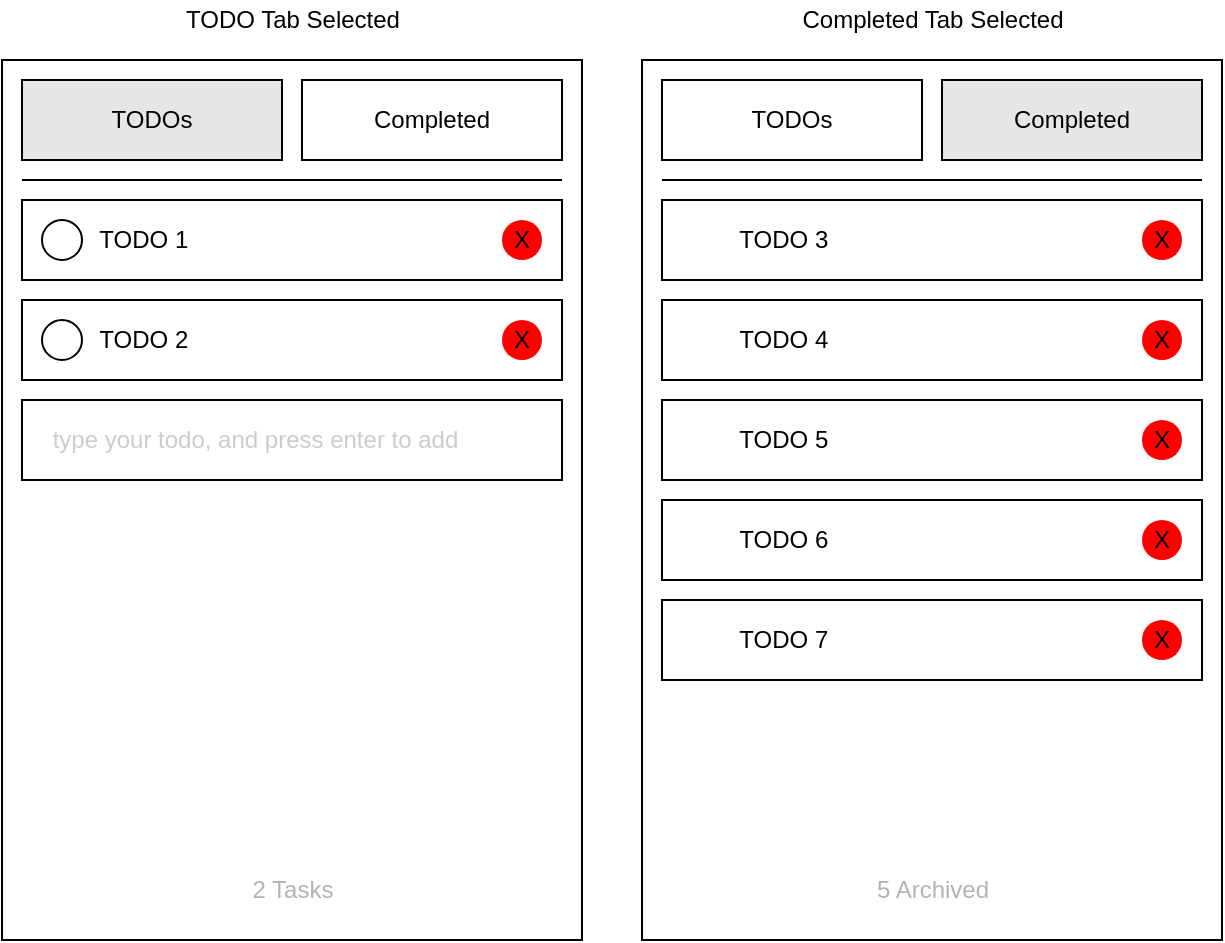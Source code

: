 <mxfile version="12.9.14" type="device"><diagram id="LMryp87ybBae73if7QAA" name="Page-1"><mxGraphModel dx="1426" dy="777" grid="1" gridSize="10" guides="1" tooltips="1" connect="1" arrows="1" fold="1" page="1" pageScale="1" pageWidth="850" pageHeight="1100" math="0" shadow="0"><root><mxCell id="0"/><mxCell id="1" parent="0"/><mxCell id="IFOmkmG8Ogmjg7rHK9Au-1" value="" style="rounded=0;whiteSpace=wrap;html=1;" vertex="1" parent="1"><mxGeometry x="120" y="200" width="290" height="440" as="geometry"/></mxCell><mxCell id="IFOmkmG8Ogmjg7rHK9Au-2" value="TODOs" style="rounded=0;whiteSpace=wrap;html=1;fillColor=#E6E6E6;" vertex="1" parent="1"><mxGeometry x="130" y="210" width="130" height="40" as="geometry"/></mxCell><mxCell id="IFOmkmG8Ogmjg7rHK9Au-3" value="Completed" style="rounded=0;whiteSpace=wrap;html=1;" vertex="1" parent="1"><mxGeometry x="270" y="210" width="130" height="40" as="geometry"/></mxCell><mxCell id="IFOmkmG8Ogmjg7rHK9Au-4" value="" style="endArrow=none;html=1;" edge="1" parent="1"><mxGeometry width="50" height="50" relative="1" as="geometry"><mxPoint x="130" y="260" as="sourcePoint"/><mxPoint x="400" y="260" as="targetPoint"/></mxGeometry></mxCell><mxCell id="IFOmkmG8Ogmjg7rHK9Au-10" value="&lt;font color=&quot;#cccccc&quot;&gt;&amp;nbsp; &amp;nbsp; type your todo, and press enter to add&lt;/font&gt;" style="rounded=0;whiteSpace=wrap;html=1;align=left;" vertex="1" parent="1"><mxGeometry x="130" y="370" width="270" height="40" as="geometry"/></mxCell><mxCell id="IFOmkmG8Ogmjg7rHK9Au-18" value="" style="group" vertex="1" connectable="0" parent="1"><mxGeometry x="130" y="270" width="270" height="40" as="geometry"/></mxCell><mxCell id="IFOmkmG8Ogmjg7rHK9Au-5" value="&amp;nbsp; &amp;nbsp; &amp;nbsp; &amp;nbsp; &amp;nbsp; &amp;nbsp;TODO 1" style="rounded=0;whiteSpace=wrap;html=1;align=left;" vertex="1" parent="IFOmkmG8Ogmjg7rHK9Au-18"><mxGeometry width="270" height="40" as="geometry"/></mxCell><mxCell id="IFOmkmG8Ogmjg7rHK9Au-11" value="X" style="ellipse;whiteSpace=wrap;html=1;aspect=fixed;fillColor=#FF0000;strokeColor=none;" vertex="1" parent="IFOmkmG8Ogmjg7rHK9Au-18"><mxGeometry x="240" y="10" width="20" height="20" as="geometry"/></mxCell><mxCell id="IFOmkmG8Ogmjg7rHK9Au-14" value="" style="ellipse;whiteSpace=wrap;html=1;aspect=fixed;fillColor=none;strokeColor=#000000;" vertex="1" parent="IFOmkmG8Ogmjg7rHK9Au-18"><mxGeometry x="10" y="10" width="20" height="20" as="geometry"/></mxCell><mxCell id="IFOmkmG8Ogmjg7rHK9Au-19" value="" style="group" vertex="1" connectable="0" parent="1"><mxGeometry x="130" y="320" width="270" height="40" as="geometry"/></mxCell><mxCell id="IFOmkmG8Ogmjg7rHK9Au-20" value="&amp;nbsp; &amp;nbsp; &amp;nbsp; &amp;nbsp; &amp;nbsp; &amp;nbsp;TODO 2" style="rounded=0;whiteSpace=wrap;html=1;align=left;" vertex="1" parent="IFOmkmG8Ogmjg7rHK9Au-19"><mxGeometry width="270" height="40" as="geometry"/></mxCell><mxCell id="IFOmkmG8Ogmjg7rHK9Au-21" value="X" style="ellipse;whiteSpace=wrap;html=1;aspect=fixed;fillColor=#FF0000;strokeColor=none;" vertex="1" parent="IFOmkmG8Ogmjg7rHK9Au-19"><mxGeometry x="240" y="10" width="20" height="20" as="geometry"/></mxCell><mxCell id="IFOmkmG8Ogmjg7rHK9Au-22" value="" style="ellipse;whiteSpace=wrap;html=1;aspect=fixed;fillColor=none;strokeColor=#000000;" vertex="1" parent="IFOmkmG8Ogmjg7rHK9Au-19"><mxGeometry x="10" y="10" width="20" height="20" as="geometry"/></mxCell><mxCell id="IFOmkmG8Ogmjg7rHK9Au-23" value="2 Tasks" style="text;html=1;align=center;verticalAlign=middle;resizable=0;points=[];autosize=1;fontColor=#B3B3B3;" vertex="1" parent="1"><mxGeometry x="235" y="605" width="60" height="20" as="geometry"/></mxCell><mxCell id="IFOmkmG8Ogmjg7rHK9Au-24" value="" style="rounded=0;whiteSpace=wrap;html=1;" vertex="1" parent="1"><mxGeometry x="440" y="200" width="290" height="440" as="geometry"/></mxCell><mxCell id="IFOmkmG8Ogmjg7rHK9Au-25" value="Completed" style="rounded=0;whiteSpace=wrap;html=1;fillColor=#E6E6E6;" vertex="1" parent="1"><mxGeometry x="590" y="210" width="130" height="40" as="geometry"/></mxCell><mxCell id="IFOmkmG8Ogmjg7rHK9Au-26" value="TODOs" style="rounded=0;whiteSpace=wrap;html=1;" vertex="1" parent="1"><mxGeometry x="450" y="210" width="130" height="40" as="geometry"/></mxCell><mxCell id="IFOmkmG8Ogmjg7rHK9Au-27" value="" style="endArrow=none;html=1;" edge="1" parent="1"><mxGeometry width="50" height="50" relative="1" as="geometry"><mxPoint x="450" y="260" as="sourcePoint"/><mxPoint x="720" y="260" as="targetPoint"/></mxGeometry></mxCell><mxCell id="IFOmkmG8Ogmjg7rHK9Au-33" value="" style="group" vertex="1" connectable="0" parent="1"><mxGeometry x="450" y="270" width="270" height="40" as="geometry"/></mxCell><mxCell id="IFOmkmG8Ogmjg7rHK9Au-34" value="&amp;nbsp; &amp;nbsp; &amp;nbsp; &amp;nbsp; &amp;nbsp; &amp;nbsp;TODO 3" style="rounded=0;whiteSpace=wrap;html=1;align=left;" vertex="1" parent="IFOmkmG8Ogmjg7rHK9Au-33"><mxGeometry width="270" height="40" as="geometry"/></mxCell><mxCell id="IFOmkmG8Ogmjg7rHK9Au-35" value="X" style="ellipse;whiteSpace=wrap;html=1;aspect=fixed;fillColor=#FF0000;strokeColor=none;" vertex="1" parent="IFOmkmG8Ogmjg7rHK9Au-33"><mxGeometry x="240" y="10" width="20" height="20" as="geometry"/></mxCell><mxCell id="IFOmkmG8Ogmjg7rHK9Au-40" value="" style="shape=image;html=1;verticalAlign=top;verticalLabelPosition=bottom;labelBackgroundColor=#ffffff;imageAspect=0;aspect=fixed;image=https://cdn4.iconfinder.com/data/icons/core-ui-outlined/32/outlined_button_tick-128.png;strokeColor=#000000;fillColor=none;fontColor=#B3B3B3;" vertex="1" parent="IFOmkmG8Ogmjg7rHK9Au-33"><mxGeometry x="7" y="6" width="28" height="28" as="geometry"/></mxCell><mxCell id="IFOmkmG8Ogmjg7rHK9Au-37" value="5 Archived" style="text;html=1;align=center;verticalAlign=middle;resizable=0;points=[];autosize=1;fontColor=#B3B3B3;" vertex="1" parent="1"><mxGeometry x="550" y="605" width="70" height="20" as="geometry"/></mxCell><mxCell id="IFOmkmG8Ogmjg7rHK9Au-41" value="" style="group" vertex="1" connectable="0" parent="1"><mxGeometry x="450" y="320" width="270" height="40" as="geometry"/></mxCell><mxCell id="IFOmkmG8Ogmjg7rHK9Au-42" value="&amp;nbsp; &amp;nbsp; &amp;nbsp; &amp;nbsp; &amp;nbsp; &amp;nbsp;TODO 4" style="rounded=0;whiteSpace=wrap;html=1;align=left;" vertex="1" parent="IFOmkmG8Ogmjg7rHK9Au-41"><mxGeometry width="270" height="40" as="geometry"/></mxCell><mxCell id="IFOmkmG8Ogmjg7rHK9Au-43" value="X" style="ellipse;whiteSpace=wrap;html=1;aspect=fixed;fillColor=#FF0000;strokeColor=none;" vertex="1" parent="IFOmkmG8Ogmjg7rHK9Au-41"><mxGeometry x="240" y="10" width="20" height="20" as="geometry"/></mxCell><mxCell id="IFOmkmG8Ogmjg7rHK9Au-44" value="" style="shape=image;html=1;verticalAlign=top;verticalLabelPosition=bottom;labelBackgroundColor=#ffffff;imageAspect=0;aspect=fixed;image=https://cdn4.iconfinder.com/data/icons/core-ui-outlined/32/outlined_button_tick-128.png;strokeColor=#000000;fillColor=none;fontColor=#B3B3B3;" vertex="1" parent="IFOmkmG8Ogmjg7rHK9Au-41"><mxGeometry x="7" y="6" width="28" height="28" as="geometry"/></mxCell><mxCell id="IFOmkmG8Ogmjg7rHK9Au-45" value="" style="group" vertex="1" connectable="0" parent="1"><mxGeometry x="450" y="370" width="270" height="40" as="geometry"/></mxCell><mxCell id="IFOmkmG8Ogmjg7rHK9Au-46" value="&amp;nbsp; &amp;nbsp; &amp;nbsp; &amp;nbsp; &amp;nbsp; &amp;nbsp;TODO 5" style="rounded=0;whiteSpace=wrap;html=1;align=left;" vertex="1" parent="IFOmkmG8Ogmjg7rHK9Au-45"><mxGeometry width="270" height="40" as="geometry"/></mxCell><mxCell id="IFOmkmG8Ogmjg7rHK9Au-47" value="X" style="ellipse;whiteSpace=wrap;html=1;aspect=fixed;fillColor=#FF0000;strokeColor=none;" vertex="1" parent="IFOmkmG8Ogmjg7rHK9Au-45"><mxGeometry x="240" y="10" width="20" height="20" as="geometry"/></mxCell><mxCell id="IFOmkmG8Ogmjg7rHK9Au-48" value="" style="shape=image;html=1;verticalAlign=top;verticalLabelPosition=bottom;labelBackgroundColor=#ffffff;imageAspect=0;aspect=fixed;image=https://cdn4.iconfinder.com/data/icons/core-ui-outlined/32/outlined_button_tick-128.png;strokeColor=#000000;fillColor=none;fontColor=#B3B3B3;" vertex="1" parent="IFOmkmG8Ogmjg7rHK9Au-45"><mxGeometry x="7" y="6" width="28" height="28" as="geometry"/></mxCell><mxCell id="IFOmkmG8Ogmjg7rHK9Au-49" value="" style="group" vertex="1" connectable="0" parent="1"><mxGeometry x="450" y="420" width="270" height="40" as="geometry"/></mxCell><mxCell id="IFOmkmG8Ogmjg7rHK9Au-50" value="&amp;nbsp; &amp;nbsp; &amp;nbsp; &amp;nbsp; &amp;nbsp; &amp;nbsp;TODO 6" style="rounded=0;whiteSpace=wrap;html=1;align=left;" vertex="1" parent="IFOmkmG8Ogmjg7rHK9Au-49"><mxGeometry width="270" height="40" as="geometry"/></mxCell><mxCell id="IFOmkmG8Ogmjg7rHK9Au-51" value="X" style="ellipse;whiteSpace=wrap;html=1;aspect=fixed;fillColor=#FF0000;strokeColor=none;" vertex="1" parent="IFOmkmG8Ogmjg7rHK9Au-49"><mxGeometry x="240" y="10" width="20" height="20" as="geometry"/></mxCell><mxCell id="IFOmkmG8Ogmjg7rHK9Au-52" value="" style="shape=image;html=1;verticalAlign=top;verticalLabelPosition=bottom;labelBackgroundColor=#ffffff;imageAspect=0;aspect=fixed;image=https://cdn4.iconfinder.com/data/icons/core-ui-outlined/32/outlined_button_tick-128.png;strokeColor=#000000;fillColor=none;fontColor=#B3B3B3;" vertex="1" parent="IFOmkmG8Ogmjg7rHK9Au-49"><mxGeometry x="7" y="6" width="28" height="28" as="geometry"/></mxCell><mxCell id="IFOmkmG8Ogmjg7rHK9Au-53" value="" style="group" vertex="1" connectable="0" parent="1"><mxGeometry x="450" y="470" width="270" height="40" as="geometry"/></mxCell><mxCell id="IFOmkmG8Ogmjg7rHK9Au-54" value="&amp;nbsp; &amp;nbsp; &amp;nbsp; &amp;nbsp; &amp;nbsp; &amp;nbsp;TODO 7" style="rounded=0;whiteSpace=wrap;html=1;align=left;" vertex="1" parent="IFOmkmG8Ogmjg7rHK9Au-53"><mxGeometry width="270" height="40" as="geometry"/></mxCell><mxCell id="IFOmkmG8Ogmjg7rHK9Au-55" value="X" style="ellipse;whiteSpace=wrap;html=1;aspect=fixed;fillColor=#FF0000;strokeColor=none;" vertex="1" parent="IFOmkmG8Ogmjg7rHK9Au-53"><mxGeometry x="240" y="10" width="20" height="20" as="geometry"/></mxCell><mxCell id="IFOmkmG8Ogmjg7rHK9Au-56" value="" style="shape=image;html=1;verticalAlign=top;verticalLabelPosition=bottom;labelBackgroundColor=#ffffff;imageAspect=0;aspect=fixed;image=https://cdn4.iconfinder.com/data/icons/core-ui-outlined/32/outlined_button_tick-128.png;strokeColor=#000000;fillColor=none;fontColor=#B3B3B3;" vertex="1" parent="IFOmkmG8Ogmjg7rHK9Au-53"><mxGeometry x="7" y="6" width="28" height="28" as="geometry"/></mxCell><mxCell id="IFOmkmG8Ogmjg7rHK9Au-61" value="Completed Tab Selected" style="text;html=1;align=center;verticalAlign=middle;resizable=0;points=[];autosize=1;fontColor=#000000;" vertex="1" parent="1"><mxGeometry x="510" y="170" width="150" height="20" as="geometry"/></mxCell><mxCell id="IFOmkmG8Ogmjg7rHK9Au-62" value="TODO Tab Selected" style="text;html=1;align=center;verticalAlign=middle;resizable=0;points=[];autosize=1;fontColor=#000000;" vertex="1" parent="1"><mxGeometry x="205" y="170" width="120" height="20" as="geometry"/></mxCell><mxCell id="IFOmkmG8Ogmjg7rHK9Au-63" value="" style="shape=image;html=1;verticalAlign=top;verticalLabelPosition=bottom;labelBackgroundColor=#ffffff;imageAspect=0;aspect=fixed;image=https://cdn1.iconfinder.com/data/icons/hawcons/32/699013-icon-27-trash-can-128.png;strokeColor=#000000;fillColor=none;fontColor=#000000;" vertex="1" parent="1"><mxGeometry x="370" y="600" width="30" height="30" as="geometry"/></mxCell><mxCell id="IFOmkmG8Ogmjg7rHK9Au-64" value="" style="shape=image;html=1;verticalAlign=top;verticalLabelPosition=bottom;labelBackgroundColor=#ffffff;imageAspect=0;aspect=fixed;image=https://cdn1.iconfinder.com/data/icons/hawcons/32/699013-icon-27-trash-can-128.png;strokeColor=#000000;fillColor=none;fontColor=#000000;" vertex="1" parent="1"><mxGeometry x="690" y="600" width="30" height="30" as="geometry"/></mxCell></root></mxGraphModel></diagram></mxfile>